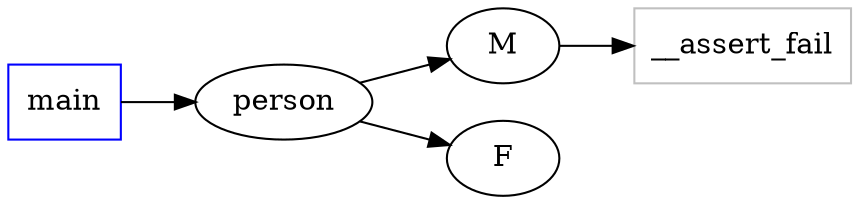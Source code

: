 digraph functioncalls {
rankdir=LR;

main [shape="box", color=blue];
__assert_fail [shape="box", color=grey];
M -> __assert_fail;
main -> person;
person -> M;
person -> F;
}
